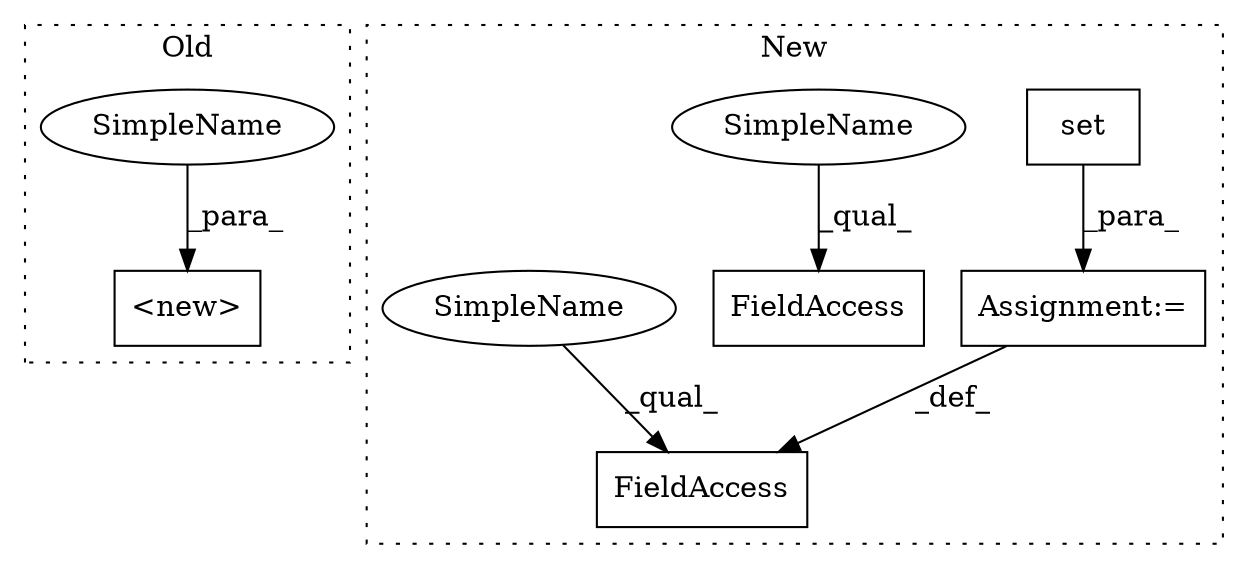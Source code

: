 digraph G {
subgraph cluster0 {
1 [label="<new>" a="46" s="7217,7241" l="6,2" shape="box"];
6 [label="SimpleName" a="42" s="7237" l="4" shape="ellipse"];
label = "Old";
style="dotted";
}
subgraph cluster1 {
2 [label="set" a="32" s="5765" l="5" shape="box"];
3 [label="Assignment:=" a="7" s="5764" l="1" shape="box"];
4 [label="FieldAccess" a="22" s="5743" l="21" shape="box"];
5 [label="FieldAccess" a="22" s="5678" l="21" shape="box"];
7 [label="SimpleName" a="42" s="5678" l="4" shape="ellipse"];
8 [label="SimpleName" a="42" s="5743" l="4" shape="ellipse"];
label = "New";
style="dotted";
}
2 -> 3 [label="_para_"];
3 -> 4 [label="_def_"];
6 -> 1 [label="_para_"];
7 -> 5 [label="_qual_"];
8 -> 4 [label="_qual_"];
}